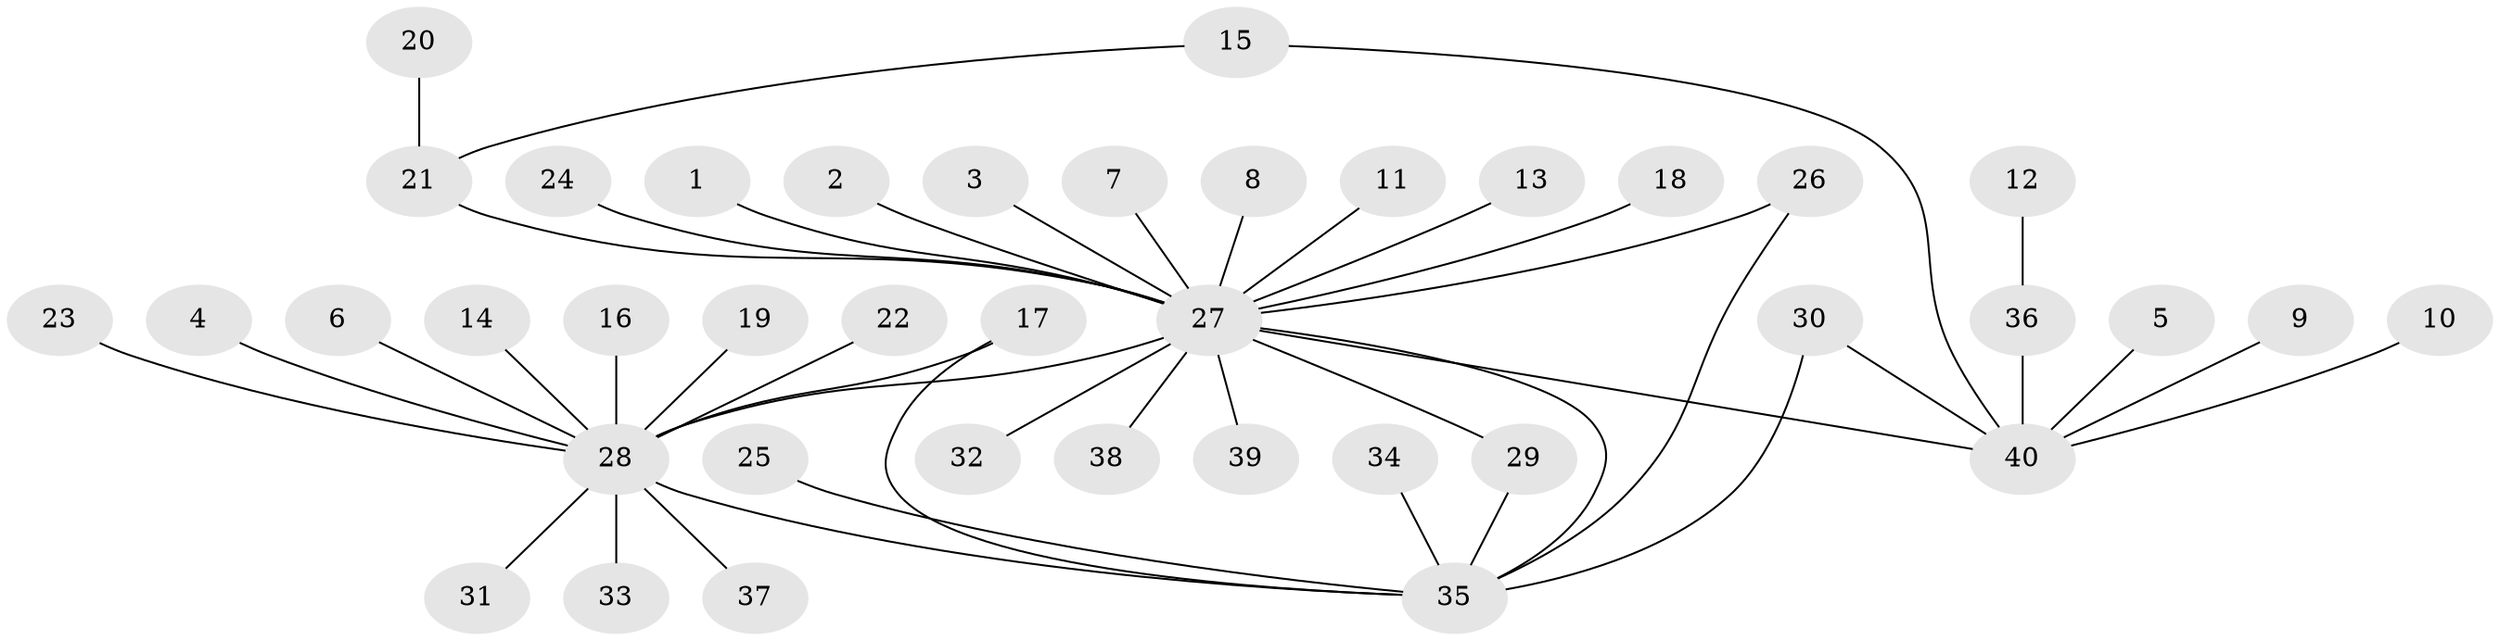 // original degree distribution, {1: 0.569620253164557, 23: 0.012658227848101266, 4: 0.02531645569620253, 9: 0.012658227848101266, 11: 0.012658227848101266, 2: 0.22784810126582278, 3: 0.0759493670886076, 8: 0.012658227848101266, 7: 0.012658227848101266, 5: 0.0379746835443038}
// Generated by graph-tools (version 1.1) at 2025/49/03/09/25 03:49:50]
// undirected, 40 vertices, 45 edges
graph export_dot {
graph [start="1"]
  node [color=gray90,style=filled];
  1;
  2;
  3;
  4;
  5;
  6;
  7;
  8;
  9;
  10;
  11;
  12;
  13;
  14;
  15;
  16;
  17;
  18;
  19;
  20;
  21;
  22;
  23;
  24;
  25;
  26;
  27;
  28;
  29;
  30;
  31;
  32;
  33;
  34;
  35;
  36;
  37;
  38;
  39;
  40;
  1 -- 27 [weight=1.0];
  2 -- 27 [weight=1.0];
  3 -- 27 [weight=1.0];
  4 -- 28 [weight=1.0];
  5 -- 40 [weight=1.0];
  6 -- 28 [weight=1.0];
  7 -- 27 [weight=1.0];
  8 -- 27 [weight=1.0];
  9 -- 40 [weight=1.0];
  10 -- 40 [weight=1.0];
  11 -- 27 [weight=1.0];
  12 -- 36 [weight=1.0];
  13 -- 27 [weight=1.0];
  14 -- 28 [weight=1.0];
  15 -- 21 [weight=1.0];
  15 -- 40 [weight=1.0];
  16 -- 28 [weight=1.0];
  17 -- 28 [weight=2.0];
  17 -- 35 [weight=1.0];
  18 -- 27 [weight=1.0];
  19 -- 28 [weight=1.0];
  20 -- 21 [weight=1.0];
  21 -- 27 [weight=1.0];
  22 -- 28 [weight=1.0];
  23 -- 28 [weight=2.0];
  24 -- 27 [weight=1.0];
  25 -- 35 [weight=1.0];
  26 -- 27 [weight=1.0];
  26 -- 35 [weight=1.0];
  27 -- 28 [weight=2.0];
  27 -- 29 [weight=1.0];
  27 -- 32 [weight=1.0];
  27 -- 35 [weight=2.0];
  27 -- 38 [weight=1.0];
  27 -- 39 [weight=1.0];
  27 -- 40 [weight=1.0];
  28 -- 31 [weight=1.0];
  28 -- 33 [weight=1.0];
  28 -- 35 [weight=2.0];
  28 -- 37 [weight=1.0];
  29 -- 35 [weight=1.0];
  30 -- 35 [weight=1.0];
  30 -- 40 [weight=1.0];
  34 -- 35 [weight=1.0];
  36 -- 40 [weight=1.0];
}
